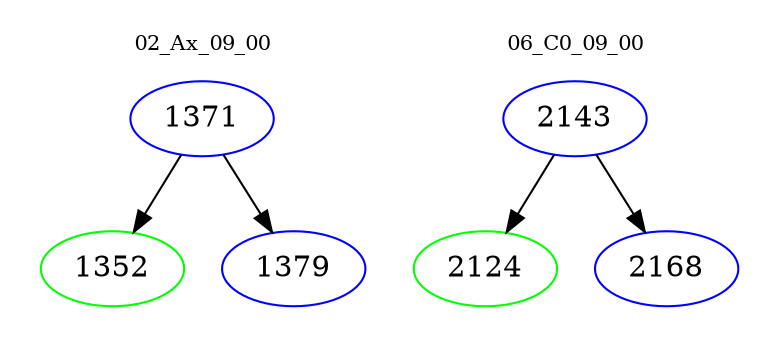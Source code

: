 digraph{
subgraph cluster_0 {
color = white
label = "02_Ax_09_00";
fontsize=10;
T0_1371 [label="1371", color="blue"]
T0_1371 -> T0_1352 [color="black"]
T0_1352 [label="1352", color="green"]
T0_1371 -> T0_1379 [color="black"]
T0_1379 [label="1379", color="blue"]
}
subgraph cluster_1 {
color = white
label = "06_C0_09_00";
fontsize=10;
T1_2143 [label="2143", color="blue"]
T1_2143 -> T1_2124 [color="black"]
T1_2124 [label="2124", color="green"]
T1_2143 -> T1_2168 [color="black"]
T1_2168 [label="2168", color="blue"]
}
}
